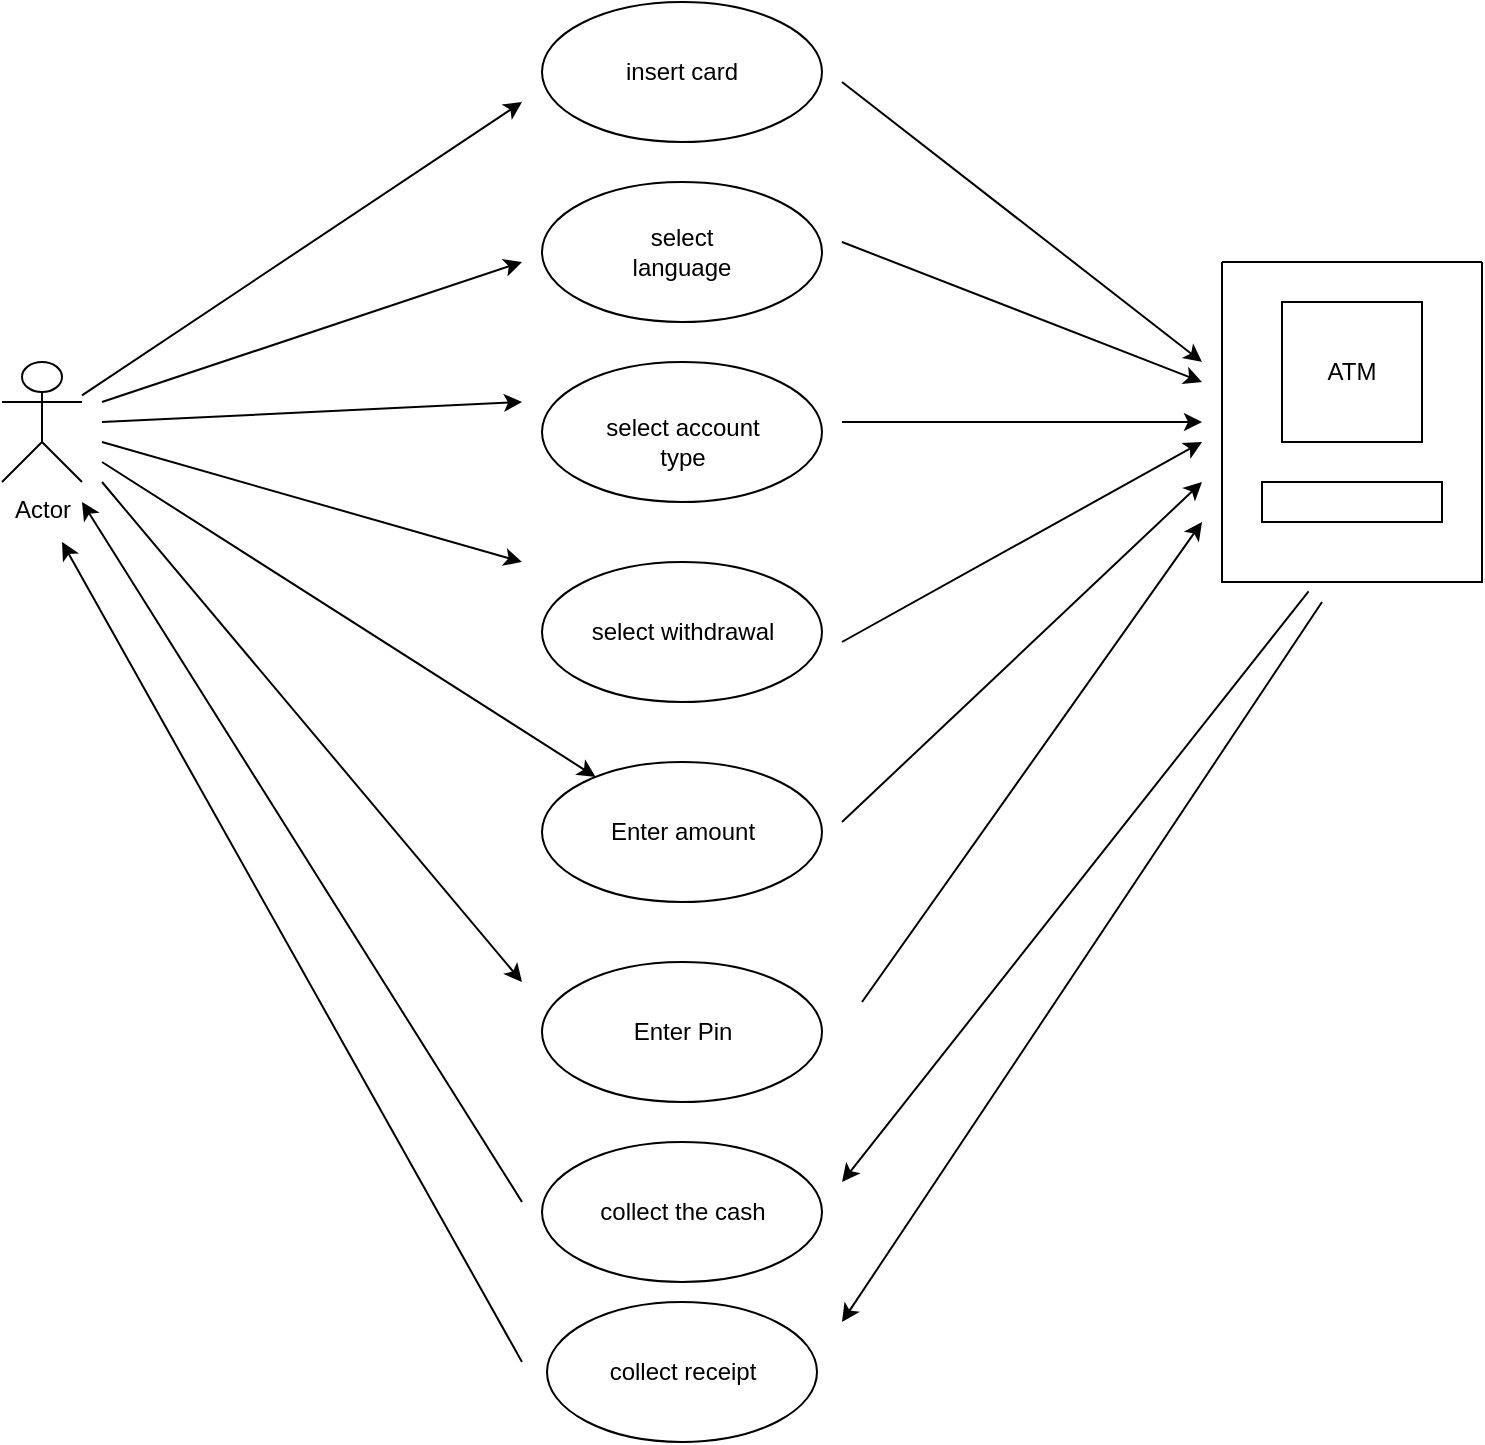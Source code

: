 <mxfile version="24.2.2" type="device" pages="2">
  <diagram name="Page-1" id="HPQxPIesRymuC1zh9wQU">
    <mxGraphModel dx="1034" dy="458" grid="1" gridSize="10" guides="1" tooltips="1" connect="1" arrows="1" fold="1" page="1" pageScale="1" pageWidth="1100" pageHeight="850" math="0" shadow="0">
      <root>
        <mxCell id="0" />
        <mxCell id="1" parent="0" />
        <mxCell id="j3zuKPXsbE2sig4dOneW-67" value="" style="ellipse;whiteSpace=wrap;html=1;" parent="1" vertex="1">
          <mxGeometry x="562.5" y="760" width="135" height="70" as="geometry" />
        </mxCell>
        <mxCell id="j3zuKPXsbE2sig4dOneW-35" value="" style="ellipse;whiteSpace=wrap;html=1;" parent="1" vertex="1">
          <mxGeometry x="560" y="110" width="140" height="70" as="geometry" />
        </mxCell>
        <mxCell id="j3zuKPXsbE2sig4dOneW-36" value="" style="ellipse;whiteSpace=wrap;html=1;" parent="1" vertex="1">
          <mxGeometry x="560" y="200" width="140" height="70" as="geometry" />
        </mxCell>
        <mxCell id="j3zuKPXsbE2sig4dOneW-37" value="" style="ellipse;whiteSpace=wrap;html=1;" parent="1" vertex="1">
          <mxGeometry x="560" y="290" width="140" height="70" as="geometry" />
        </mxCell>
        <mxCell id="j3zuKPXsbE2sig4dOneW-38" value="" style="ellipse;whiteSpace=wrap;html=1;" parent="1" vertex="1">
          <mxGeometry x="560" y="390" width="140" height="70" as="geometry" />
        </mxCell>
        <mxCell id="j3zuKPXsbE2sig4dOneW-39" value="" style="ellipse;whiteSpace=wrap;html=1;" parent="1" vertex="1">
          <mxGeometry x="560" y="490" width="140" height="70" as="geometry" />
        </mxCell>
        <mxCell id="j3zuKPXsbE2sig4dOneW-40" value="" style="ellipse;whiteSpace=wrap;html=1;" parent="1" vertex="1">
          <mxGeometry x="560" y="590" width="140" height="70" as="geometry" />
        </mxCell>
        <mxCell id="j3zuKPXsbE2sig4dOneW-1" value="Actor" style="shape=umlActor;verticalLabelPosition=bottom;verticalAlign=top;html=1;outlineConnect=0;" parent="1" vertex="1">
          <mxGeometry x="290" y="290" width="40" height="60" as="geometry" />
        </mxCell>
        <mxCell id="j3zuKPXsbE2sig4dOneW-3" value="" style="swimlane;startSize=0;" parent="1" vertex="1">
          <mxGeometry x="900" y="240" width="130" height="160" as="geometry" />
        </mxCell>
        <mxCell id="j3zuKPXsbE2sig4dOneW-4" value="" style="rounded=0;whiteSpace=wrap;html=1;" parent="j3zuKPXsbE2sig4dOneW-3" vertex="1">
          <mxGeometry x="20" y="110" width="90" height="20" as="geometry" />
        </mxCell>
        <mxCell id="j3zuKPXsbE2sig4dOneW-5" value="" style="whiteSpace=wrap;html=1;aspect=fixed;" parent="j3zuKPXsbE2sig4dOneW-3" vertex="1">
          <mxGeometry x="30" y="20" width="70" height="70" as="geometry" />
        </mxCell>
        <mxCell id="j3zuKPXsbE2sig4dOneW-6" value="ATM" style="text;html=1;align=center;verticalAlign=middle;whiteSpace=wrap;rounded=0;" parent="j3zuKPXsbE2sig4dOneW-3" vertex="1">
          <mxGeometry x="25" y="40" width="80" height="30" as="geometry" />
        </mxCell>
        <mxCell id="j3zuKPXsbE2sig4dOneW-8" value="insert card" style="text;html=1;align=center;verticalAlign=middle;whiteSpace=wrap;rounded=0;" parent="1" vertex="1">
          <mxGeometry x="600" y="135" width="60" height="20" as="geometry" />
        </mxCell>
        <mxCell id="j3zuKPXsbE2sig4dOneW-44" value="select language" style="text;html=1;align=center;verticalAlign=middle;whiteSpace=wrap;rounded=0;" parent="1" vertex="1">
          <mxGeometry x="600" y="220" width="60" height="30" as="geometry" />
        </mxCell>
        <mxCell id="j3zuKPXsbE2sig4dOneW-45" value="select account&lt;div&gt;type&lt;/div&gt;" style="text;html=1;align=center;verticalAlign=middle;resizable=0;points=[];autosize=1;strokeColor=none;fillColor=none;" parent="1" vertex="1">
          <mxGeometry x="580" y="310" width="100" height="40" as="geometry" />
        </mxCell>
        <mxCell id="j3zuKPXsbE2sig4dOneW-46" value="select withdrawal" style="text;html=1;align=center;verticalAlign=middle;resizable=0;points=[];autosize=1;strokeColor=none;fillColor=none;" parent="1" vertex="1">
          <mxGeometry x="575" y="410" width="110" height="30" as="geometry" />
        </mxCell>
        <mxCell id="j3zuKPXsbE2sig4dOneW-47" value="Enter amount" style="text;html=1;align=center;verticalAlign=middle;resizable=0;points=[];autosize=1;strokeColor=none;fillColor=none;" parent="1" vertex="1">
          <mxGeometry x="580" y="510" width="100" height="30" as="geometry" />
        </mxCell>
        <mxCell id="j3zuKPXsbE2sig4dOneW-48" value="Enter Pin" style="text;html=1;align=center;verticalAlign=middle;resizable=0;points=[];autosize=1;strokeColor=none;fillColor=none;" parent="1" vertex="1">
          <mxGeometry x="595" y="610" width="70" height="30" as="geometry" />
        </mxCell>
        <mxCell id="j3zuKPXsbE2sig4dOneW-49" value="" style="ellipse;whiteSpace=wrap;html=1;" parent="1" vertex="1">
          <mxGeometry x="560" y="680" width="140" height="70" as="geometry" />
        </mxCell>
        <mxCell id="j3zuKPXsbE2sig4dOneW-50" value="collect the cash" style="text;html=1;align=center;verticalAlign=middle;resizable=0;points=[];autosize=1;strokeColor=none;fillColor=none;" parent="1" vertex="1">
          <mxGeometry x="575" y="700" width="110" height="30" as="geometry" />
        </mxCell>
        <mxCell id="j3zuKPXsbE2sig4dOneW-52" value="" style="edgeStyle=none;orthogonalLoop=1;jettySize=auto;html=1;rounded=0;elbow=vertical;" parent="1" source="j3zuKPXsbE2sig4dOneW-1" edge="1">
          <mxGeometry width="100" relative="1" as="geometry">
            <mxPoint x="290" y="300" as="sourcePoint" />
            <mxPoint x="550" y="160" as="targetPoint" />
            <Array as="points" />
          </mxGeometry>
        </mxCell>
        <mxCell id="j3zuKPXsbE2sig4dOneW-54" value="" style="edgeStyle=none;orthogonalLoop=1;jettySize=auto;html=1;rounded=0;elbow=vertical;" parent="1" edge="1">
          <mxGeometry width="100" relative="1" as="geometry">
            <mxPoint x="340" y="310" as="sourcePoint" />
            <mxPoint x="550" y="240" as="targetPoint" />
            <Array as="points" />
          </mxGeometry>
        </mxCell>
        <mxCell id="j3zuKPXsbE2sig4dOneW-55" value="" style="edgeStyle=none;orthogonalLoop=1;jettySize=auto;html=1;rounded=0;elbow=vertical;" parent="1" edge="1">
          <mxGeometry width="100" relative="1" as="geometry">
            <mxPoint x="340" y="320" as="sourcePoint" />
            <mxPoint x="550" y="310" as="targetPoint" />
            <Array as="points" />
          </mxGeometry>
        </mxCell>
        <mxCell id="j3zuKPXsbE2sig4dOneW-56" value="" style="edgeStyle=none;orthogonalLoop=1;jettySize=auto;html=1;rounded=0;elbow=vertical;" parent="1" edge="1">
          <mxGeometry width="100" relative="1" as="geometry">
            <mxPoint x="340" y="330" as="sourcePoint" />
            <mxPoint x="550" y="390" as="targetPoint" />
            <Array as="points" />
          </mxGeometry>
        </mxCell>
        <mxCell id="j3zuKPXsbE2sig4dOneW-57" value="" style="endArrow=classic;html=1;rounded=0;elbow=vertical;" parent="1" target="j3zuKPXsbE2sig4dOneW-39" edge="1">
          <mxGeometry width="50" height="50" relative="1" as="geometry">
            <mxPoint x="340" y="340" as="sourcePoint" />
            <mxPoint x="550" y="490" as="targetPoint" />
          </mxGeometry>
        </mxCell>
        <mxCell id="j3zuKPXsbE2sig4dOneW-58" value="" style="edgeStyle=none;orthogonalLoop=1;jettySize=auto;html=1;rounded=0;elbow=vertical;" parent="1" edge="1">
          <mxGeometry width="100" relative="1" as="geometry">
            <mxPoint x="340" y="350" as="sourcePoint" />
            <mxPoint x="550" y="600" as="targetPoint" />
            <Array as="points" />
          </mxGeometry>
        </mxCell>
        <mxCell id="j3zuKPXsbE2sig4dOneW-59" value="" style="endArrow=classic;html=1;rounded=0;elbow=vertical;" parent="1" edge="1">
          <mxGeometry width="50" height="50" relative="1" as="geometry">
            <mxPoint x="710" y="150" as="sourcePoint" />
            <mxPoint x="890" y="290" as="targetPoint" />
          </mxGeometry>
        </mxCell>
        <mxCell id="j3zuKPXsbE2sig4dOneW-60" value="" style="edgeStyle=none;orthogonalLoop=1;jettySize=auto;html=1;rounded=0;elbow=vertical;" parent="1" edge="1">
          <mxGeometry width="100" relative="1" as="geometry">
            <mxPoint x="710" y="230" as="sourcePoint" />
            <mxPoint x="890" y="300" as="targetPoint" />
            <Array as="points" />
          </mxGeometry>
        </mxCell>
        <mxCell id="j3zuKPXsbE2sig4dOneW-61" value="" style="edgeStyle=none;orthogonalLoop=1;jettySize=auto;html=1;rounded=0;elbow=vertical;" parent="1" edge="1">
          <mxGeometry width="100" relative="1" as="geometry">
            <mxPoint x="710" y="320" as="sourcePoint" />
            <mxPoint x="890" y="320" as="targetPoint" />
            <Array as="points" />
          </mxGeometry>
        </mxCell>
        <mxCell id="j3zuKPXsbE2sig4dOneW-62" value="" style="edgeStyle=none;orthogonalLoop=1;jettySize=auto;html=1;rounded=0;elbow=vertical;" parent="1" edge="1">
          <mxGeometry width="100" relative="1" as="geometry">
            <mxPoint x="710" y="430" as="sourcePoint" />
            <mxPoint x="890" y="330" as="targetPoint" />
            <Array as="points" />
          </mxGeometry>
        </mxCell>
        <mxCell id="j3zuKPXsbE2sig4dOneW-63" value="" style="edgeStyle=none;orthogonalLoop=1;jettySize=auto;html=1;rounded=0;elbow=vertical;" parent="1" edge="1">
          <mxGeometry width="100" relative="1" as="geometry">
            <mxPoint x="710" y="520" as="sourcePoint" />
            <mxPoint x="890" y="350" as="targetPoint" />
            <Array as="points" />
          </mxGeometry>
        </mxCell>
        <mxCell id="j3zuKPXsbE2sig4dOneW-64" value="" style="edgeStyle=none;orthogonalLoop=1;jettySize=auto;html=1;rounded=0;elbow=vertical;" parent="1" edge="1">
          <mxGeometry width="100" relative="1" as="geometry">
            <mxPoint x="720" y="610" as="sourcePoint" />
            <mxPoint x="890" y="370" as="targetPoint" />
            <Array as="points" />
          </mxGeometry>
        </mxCell>
        <mxCell id="j3zuKPXsbE2sig4dOneW-65" value="" style="edgeStyle=none;orthogonalLoop=1;jettySize=auto;html=1;rounded=0;elbow=vertical;exitX=0.333;exitY=1.029;exitDx=0;exitDy=0;exitPerimeter=0;" parent="1" source="j3zuKPXsbE2sig4dOneW-3" edge="1">
          <mxGeometry width="100" relative="1" as="geometry">
            <mxPoint x="790" y="580" as="sourcePoint" />
            <mxPoint x="710" y="700" as="targetPoint" />
            <Array as="points" />
          </mxGeometry>
        </mxCell>
        <mxCell id="j3zuKPXsbE2sig4dOneW-66" value="" style="edgeStyle=none;orthogonalLoop=1;jettySize=auto;html=1;rounded=0;elbow=vertical;" parent="1" edge="1">
          <mxGeometry width="100" relative="1" as="geometry">
            <mxPoint x="550" y="710" as="sourcePoint" />
            <mxPoint x="330" y="360" as="targetPoint" />
            <Array as="points" />
          </mxGeometry>
        </mxCell>
        <mxCell id="j3zuKPXsbE2sig4dOneW-68" value="collect receipt" style="text;html=1;align=center;verticalAlign=middle;resizable=0;points=[];autosize=1;strokeColor=none;fillColor=none;" parent="1" vertex="1">
          <mxGeometry x="580" y="780" width="100" height="30" as="geometry" />
        </mxCell>
        <mxCell id="j3zuKPXsbE2sig4dOneW-69" value="" style="edgeStyle=none;orthogonalLoop=1;jettySize=auto;html=1;rounded=0;elbow=vertical;" parent="1" edge="1">
          <mxGeometry width="100" relative="1" as="geometry">
            <mxPoint x="950" y="410" as="sourcePoint" />
            <mxPoint x="710" y="770" as="targetPoint" />
            <Array as="points" />
          </mxGeometry>
        </mxCell>
        <mxCell id="j3zuKPXsbE2sig4dOneW-70" value="" style="edgeStyle=none;orthogonalLoop=1;jettySize=auto;html=1;rounded=0;elbow=vertical;" parent="1" edge="1">
          <mxGeometry width="100" relative="1" as="geometry">
            <mxPoint x="550" y="790" as="sourcePoint" />
            <mxPoint x="320" y="380" as="targetPoint" />
            <Array as="points" />
          </mxGeometry>
        </mxCell>
      </root>
    </mxGraphModel>
  </diagram>
  <diagram id="9ltkrNP3JiCV5Y3-gF9B" name="Page-2">
    <mxGraphModel dx="1246" dy="661" grid="1" gridSize="10" guides="1" tooltips="1" connect="1" arrows="1" fold="1" page="1" pageScale="1" pageWidth="1100" pageHeight="850" math="0" shadow="0">
      <root>
        <mxCell id="0" />
        <mxCell id="1" parent="0" />
        <mxCell id="z_X0r_UcDrxjalss_dkO-13" value="Restaurant" style="whiteSpace=wrap;html=1;aspect=fixed;" vertex="1" parent="1">
          <mxGeometry x="720" y="390" width="80" height="80" as="geometry" />
        </mxCell>
        <mxCell id="NBURtu0gtJk6Xqq7PXZP-7" value="" style="whiteSpace=wrap;html=1;aspect=fixed;" vertex="1" parent="1">
          <mxGeometry x="485" y="390" width="80" height="80" as="geometry" />
        </mxCell>
        <mxCell id="NBURtu0gtJk6Xqq7PXZP-3" value="" style="whiteSpace=wrap;html=1;aspect=fixed;" vertex="1" parent="1">
          <mxGeometry x="270" y="390" width="80" height="80" as="geometry" />
        </mxCell>
        <mxCell id="T2fHyv0IfCqDmTKbyvzC-1" value="" style="rounded=0;whiteSpace=wrap;html=1;" parent="1" vertex="1">
          <mxGeometry x="70" y="520" width="10" height="600" as="geometry" />
        </mxCell>
        <mxCell id="T2fHyv0IfCqDmTKbyvzC-2" value="" style="rounded=0;whiteSpace=wrap;html=1;" parent="1" vertex="1">
          <mxGeometry x="310" y="520" width="10" height="600" as="geometry" />
        </mxCell>
        <mxCell id="T2fHyv0IfCqDmTKbyvzC-3" value="" style="endArrow=classic;html=1;rounded=0;elbow=vertical;entryX=-0.4;entryY=0.065;entryDx=0;entryDy=0;entryPerimeter=0;" parent="1" target="T2fHyv0IfCqDmTKbyvzC-2" edge="1">
          <mxGeometry width="50" height="50" relative="1" as="geometry">
            <mxPoint x="80" y="560" as="sourcePoint" />
            <mxPoint x="220" y="660" as="targetPoint" />
          </mxGeometry>
        </mxCell>
        <mxCell id="T2fHyv0IfCqDmTKbyvzC-4" value="" style="endArrow=classic;html=1;rounded=0;elbow=vertical;entryX=-0.4;entryY=0.167;entryDx=0;entryDy=0;entryPerimeter=0;exitX=0.867;exitY=0.167;exitDx=0;exitDy=0;exitPerimeter=0;" parent="1" source="T2fHyv0IfCqDmTKbyvzC-1" target="T2fHyv0IfCqDmTKbyvzC-2" edge="1">
          <mxGeometry width="50" height="50" relative="1" as="geometry">
            <mxPoint x="90" y="620" as="sourcePoint" />
            <mxPoint x="220" y="660" as="targetPoint" />
          </mxGeometry>
        </mxCell>
        <mxCell id="T2fHyv0IfCqDmTKbyvzC-5" value="" style="endArrow=classic;html=1;rounded=0;elbow=vertical;exitX=1;exitY=0.065;exitDx=0;exitDy=0;exitPerimeter=0;" parent="1" source="T2fHyv0IfCqDmTKbyvzC-2" edge="1">
          <mxGeometry width="50" height="50" relative="1" as="geometry">
            <mxPoint x="170" y="700" as="sourcePoint" />
            <mxPoint x="520" y="560" as="targetPoint" />
          </mxGeometry>
        </mxCell>
        <mxCell id="T2fHyv0IfCqDmTKbyvzC-6" value="" style="endArrow=classic;html=1;rounded=0;elbow=vertical;" parent="1" edge="1">
          <mxGeometry width="50" height="50" relative="1" as="geometry">
            <mxPoint x="520" y="600" as="sourcePoint" />
            <mxPoint x="320" y="600" as="targetPoint" />
          </mxGeometry>
        </mxCell>
        <mxCell id="T2fHyv0IfCqDmTKbyvzC-7" value="" style="endArrow=classic;html=1;rounded=0;elbow=vertical;exitX=0;exitY=0.233;exitDx=0;exitDy=0;exitPerimeter=0;entryX=1;entryY=0.233;entryDx=0;entryDy=0;entryPerimeter=0;" parent="1" source="NBURtu0gtJk6Xqq7PXZP-4" target="T2fHyv0IfCqDmTKbyvzC-2" edge="1">
          <mxGeometry width="50" height="50" relative="1" as="geometry">
            <mxPoint x="270" y="780" as="sourcePoint" />
            <mxPoint x="320" y="730" as="targetPoint" />
          </mxGeometry>
        </mxCell>
        <mxCell id="T2fHyv0IfCqDmTKbyvzC-8" value="" style="endArrow=classic;html=1;rounded=0;elbow=vertical;entryX=0;entryY=0.3;entryDx=0;entryDy=0;entryPerimeter=0;" parent="1" target="T2fHyv0IfCqDmTKbyvzC-2" edge="1">
          <mxGeometry width="50" height="50" relative="1" as="geometry">
            <mxPoint x="81" y="700" as="sourcePoint" />
            <mxPoint x="250" y="660" as="targetPoint" />
          </mxGeometry>
        </mxCell>
        <mxCell id="NBURtu0gtJk6Xqq7PXZP-2" value="Actor" style="shape=umlActor;verticalLabelPosition=bottom;verticalAlign=top;html=1;outlineConnect=0;" vertex="1" parent="1">
          <mxGeometry x="60" y="400" width="30" height="60" as="geometry" />
        </mxCell>
        <mxCell id="NBURtu0gtJk6Xqq7PXZP-4" value="" style="rounded=0;whiteSpace=wrap;html=1;" vertex="1" parent="1">
          <mxGeometry x="520" y="520" width="10" height="600" as="geometry" />
        </mxCell>
        <mxCell id="NBURtu0gtJk6Xqq7PXZP-5" value="zomato app" style="text;html=1;align=center;verticalAlign=middle;resizable=0;points=[];autosize=1;strokeColor=none;fillColor=none;" vertex="1" parent="1">
          <mxGeometry x="265" y="415" width="90" height="30" as="geometry" />
        </mxCell>
        <mxCell id="NBURtu0gtJk6Xqq7PXZP-8" value="Server" style="text;html=1;align=center;verticalAlign=middle;resizable=0;points=[];autosize=1;strokeColor=none;fillColor=none;" vertex="1" parent="1">
          <mxGeometry x="495" y="415" width="60" height="30" as="geometry" />
        </mxCell>
        <mxCell id="NBURtu0gtJk6Xqq7PXZP-9" value="Customer" style="text;html=1;align=center;verticalAlign=middle;resizable=0;points=[];autosize=1;strokeColor=none;fillColor=none;" vertex="1" parent="1">
          <mxGeometry x="35" y="370" width="80" height="30" as="geometry" />
        </mxCell>
        <mxCell id="NBURtu0gtJk6Xqq7PXZP-10" value="Open App/Register" style="text;html=1;align=center;verticalAlign=middle;resizable=0;points=[];autosize=1;strokeColor=none;fillColor=none;" vertex="1" parent="1">
          <mxGeometry x="120" y="528" width="120" height="30" as="geometry" />
        </mxCell>
        <mxCell id="NBURtu0gtJk6Xqq7PXZP-12" value="connects to the server" style="text;html=1;align=center;verticalAlign=middle;resizable=0;points=[];autosize=1;strokeColor=none;fillColor=none;" vertex="1" parent="1">
          <mxGeometry x="350" y="528" width="140" height="30" as="geometry" />
        </mxCell>
        <mxCell id="NBURtu0gtJk6Xqq7PXZP-13" value="Displays the Restaurants &amp;amp; Foods" style="text;html=1;align=center;verticalAlign=middle;resizable=0;points=[];autosize=1;strokeColor=none;fillColor=none;" vertex="1" parent="1">
          <mxGeometry x="320" y="578" width="200" height="30" as="geometry" />
        </mxCell>
        <mxCell id="NBURtu0gtJk6Xqq7PXZP-15" value="Select restaurant of choice" style="text;html=1;align=center;verticalAlign=middle;resizable=0;points=[];autosize=1;strokeColor=none;fillColor=none;" vertex="1" parent="1">
          <mxGeometry x="110" y="600" width="170" height="30" as="geometry" />
        </mxCell>
        <mxCell id="NBURtu0gtJk6Xqq7PXZP-16" value="Displays the menu" style="text;html=1;align=center;verticalAlign=middle;resizable=0;points=[];autosize=1;strokeColor=none;fillColor=none;" vertex="1" parent="1">
          <mxGeometry x="360" y="630" width="120" height="30" as="geometry" />
        </mxCell>
        <mxCell id="NBURtu0gtJk6Xqq7PXZP-17" value="Select what u want to eat" style="text;html=1;align=center;verticalAlign=middle;resizable=0;points=[];autosize=1;strokeColor=none;fillColor=none;" vertex="1" parent="1">
          <mxGeometry x="120" y="670" width="160" height="30" as="geometry" />
        </mxCell>
        <mxCell id="NBURtu0gtJk6Xqq7PXZP-18" value="" style="endArrow=classic;html=1;rounded=0;exitX=1;exitY=0.434;exitDx=0;exitDy=0;exitPerimeter=0;entryX=-0.4;entryY=0.432;entryDx=0;entryDy=0;entryPerimeter=0;" edge="1" parent="1" source="T2fHyv0IfCqDmTKbyvzC-1" target="T2fHyv0IfCqDmTKbyvzC-2">
          <mxGeometry width="50" height="50" relative="1" as="geometry">
            <mxPoint x="140" y="830" as="sourcePoint" />
            <mxPoint x="190" y="780" as="targetPoint" />
          </mxGeometry>
        </mxCell>
        <mxCell id="NBURtu0gtJk6Xqq7PXZP-19" value="" style="endArrow=classic;html=1;rounded=0;entryX=1.067;entryY=0.347;entryDx=0;entryDy=0;entryPerimeter=0;exitX=-0.2;exitY=0.348;exitDx=0;exitDy=0;exitPerimeter=0;" edge="1" parent="1" source="NBURtu0gtJk6Xqq7PXZP-4" target="T2fHyv0IfCqDmTKbyvzC-2">
          <mxGeometry width="50" height="50" relative="1" as="geometry">
            <mxPoint x="510" y="730" as="sourcePoint" />
            <mxPoint x="500" y="710" as="targetPoint" />
          </mxGeometry>
        </mxCell>
        <mxCell id="NBURtu0gtJk6Xqq7PXZP-20" value="Adds it to the cart" style="text;html=1;align=center;verticalAlign=middle;resizable=0;points=[];autosize=1;strokeColor=none;fillColor=none;" vertex="1" parent="1">
          <mxGeometry x="350" y="708" width="120" height="30" as="geometry" />
        </mxCell>
        <mxCell id="NBURtu0gtJk6Xqq7PXZP-22" value="Place order" style="text;html=1;align=center;verticalAlign=middle;resizable=0;points=[];autosize=1;strokeColor=none;fillColor=none;" vertex="1" parent="1">
          <mxGeometry x="150" y="748" width="80" height="30" as="geometry" />
        </mxCell>
        <mxCell id="NBURtu0gtJk6Xqq7PXZP-23" value="" style="endArrow=classic;html=1;rounded=0;entryX=1.2;entryY=0.467;entryDx=0;entryDy=0;entryPerimeter=0;" edge="1" parent="1" target="T2fHyv0IfCqDmTKbyvzC-2">
          <mxGeometry width="50" height="50" relative="1" as="geometry">
            <mxPoint x="530" y="800" as="sourcePoint" />
            <mxPoint x="510" y="730" as="targetPoint" />
          </mxGeometry>
        </mxCell>
        <mxCell id="NBURtu0gtJk6Xqq7PXZP-25" value="sends the bill" style="text;html=1;align=center;verticalAlign=middle;resizable=0;points=[];autosize=1;strokeColor=none;fillColor=none;" vertex="1" parent="1">
          <mxGeometry x="365" y="770" width="90" height="30" as="geometry" />
        </mxCell>
        <mxCell id="NBURtu0gtJk6Xqq7PXZP-26" value="" style="endArrow=classic;html=1;rounded=0;exitX=1.133;exitY=0.533;exitDx=0;exitDy=0;exitPerimeter=0;entryX=-0.133;entryY=0.534;entryDx=0;entryDy=0;entryPerimeter=0;" edge="1" parent="1" source="T2fHyv0IfCqDmTKbyvzC-1" target="T2fHyv0IfCqDmTKbyvzC-2">
          <mxGeometry width="50" height="50" relative="1" as="geometry">
            <mxPoint x="100" y="860" as="sourcePoint" />
            <mxPoint x="150" y="810" as="targetPoint" />
          </mxGeometry>
        </mxCell>
        <mxCell id="z_X0r_UcDrxjalss_dkO-1" value="Pay the amount" style="text;html=1;align=center;verticalAlign=middle;resizable=0;points=[];autosize=1;strokeColor=none;fillColor=none;" vertex="1" parent="1">
          <mxGeometry x="145" y="818" width="110" height="30" as="geometry" />
        </mxCell>
        <mxCell id="z_X0r_UcDrxjalss_dkO-2" value="" style="endArrow=classic;html=1;rounded=0;entryX=-0.133;entryY=0.633;entryDx=0;entryDy=0;entryPerimeter=0;" edge="1" parent="1" target="NBURtu0gtJk6Xqq7PXZP-4">
          <mxGeometry width="50" height="50" relative="1" as="geometry">
            <mxPoint x="325" y="900" as="sourcePoint" />
            <mxPoint x="520" y="720" as="targetPoint" />
          </mxGeometry>
        </mxCell>
        <mxCell id="z_X0r_UcDrxjalss_dkO-3" value="Assigns a delivery partner &lt;br&gt;to collect food" style="text;html=1;align=center;verticalAlign=middle;resizable=0;points=[];autosize=1;strokeColor=none;fillColor=none;" vertex="1" parent="1">
          <mxGeometry x="340" y="860" width="160" height="40" as="geometry" />
        </mxCell>
        <mxCell id="z_X0r_UcDrxjalss_dkO-4" value="" style="endArrow=classic;html=1;rounded=0;exitX=-0.133;exitY=0.788;exitDx=0;exitDy=0;exitPerimeter=0;entryX=1.4;entryY=0.716;entryDx=0;entryDy=0;entryPerimeter=0;" edge="1" parent="1" source="NBURtu0gtJk6Xqq7PXZP-4">
          <mxGeometry width="50" height="50" relative="1" as="geometry">
            <mxPoint x="516.67" y="990.0" as="sourcePoint" />
            <mxPoint x="323.34" y="991.2" as="targetPoint" />
          </mxGeometry>
        </mxCell>
        <mxCell id="z_X0r_UcDrxjalss_dkO-5" value="Food Delivered&lt;div&gt;&lt;br&gt;&lt;/div&gt;" style="text;html=1;align=center;verticalAlign=middle;resizable=0;points=[];autosize=1;strokeColor=none;fillColor=none;" vertex="1" parent="1">
          <mxGeometry x="370" y="963" width="100" height="40" as="geometry" />
        </mxCell>
        <mxCell id="z_X0r_UcDrxjalss_dkO-6" value="" style="endArrow=classic;html=1;rounded=0;exitX=0.067;exitY=0.801;exitDx=0;exitDy=0;exitPerimeter=0;entryX=1.133;entryY=0.8;entryDx=0;entryDy=0;entryPerimeter=0;" edge="1" parent="1" source="T2fHyv0IfCqDmTKbyvzC-2" target="T2fHyv0IfCqDmTKbyvzC-1">
          <mxGeometry width="50" height="50" relative="1" as="geometry">
            <mxPoint x="80" y="1000" as="sourcePoint" />
            <mxPoint x="100" y="1010" as="targetPoint" />
          </mxGeometry>
        </mxCell>
        <mxCell id="z_X0r_UcDrxjalss_dkO-7" value="Food Received" style="text;html=1;align=center;verticalAlign=middle;resizable=0;points=[];autosize=1;strokeColor=none;fillColor=none;" vertex="1" parent="1">
          <mxGeometry x="120" y="968" width="100" height="30" as="geometry" />
        </mxCell>
        <mxCell id="z_X0r_UcDrxjalss_dkO-8" value="" style="rounded=0;whiteSpace=wrap;html=1;" vertex="1" parent="1">
          <mxGeometry x="750" y="520" width="10" height="600" as="geometry" />
        </mxCell>
        <mxCell id="z_X0r_UcDrxjalss_dkO-9" value="" style="endArrow=classic;html=1;rounded=0;exitX=1.267;exitY=0.416;exitDx=0;exitDy=0;exitPerimeter=0;" edge="1" parent="1" source="NBURtu0gtJk6Xqq7PXZP-4">
          <mxGeometry width="50" height="50" relative="1" as="geometry">
            <mxPoint x="580" y="770" as="sourcePoint" />
            <mxPoint x="750" y="770" as="targetPoint" />
          </mxGeometry>
        </mxCell>
        <mxCell id="z_X0r_UcDrxjalss_dkO-10" value="Restaurant is notified&lt;div&gt;&lt;br&gt;&lt;/div&gt;" style="text;html=1;align=center;verticalAlign=middle;resizable=0;points=[];autosize=1;strokeColor=none;fillColor=none;" vertex="1" parent="1">
          <mxGeometry x="565" y="743" width="140" height="40" as="geometry" />
        </mxCell>
        <mxCell id="z_X0r_UcDrxjalss_dkO-11" value="" style="endArrow=classic;html=1;rounded=0;exitX=0;exitY=0.5;exitDx=0;exitDy=0;entryX=1;entryY=0.5;entryDx=0;entryDy=0;" edge="1" parent="1" source="z_X0r_UcDrxjalss_dkO-8" target="NBURtu0gtJk6Xqq7PXZP-4">
          <mxGeometry width="50" height="50" relative="1" as="geometry">
            <mxPoint x="630" y="833" as="sourcePoint" />
            <mxPoint x="680" y="783" as="targetPoint" />
          </mxGeometry>
        </mxCell>
        <mxCell id="z_X0r_UcDrxjalss_dkO-12" value="Notifies zomato when order is ready" style="text;html=1;align=center;verticalAlign=middle;resizable=0;points=[];autosize=1;strokeColor=none;fillColor=none;" vertex="1" parent="1">
          <mxGeometry x="540" y="788" width="210" height="30" as="geometry" />
        </mxCell>
        <mxCell id="z_X0r_UcDrxjalss_dkO-14" value="" style="endArrow=classic;html=1;rounded=0;exitX=0.267;exitY=0.703;exitDx=0;exitDy=0;exitPerimeter=0;entryX=1.133;entryY=0.701;entryDx=0;entryDy=0;entryPerimeter=0;" edge="1" parent="1" source="z_X0r_UcDrxjalss_dkO-8" target="NBURtu0gtJk6Xqq7PXZP-4">
          <mxGeometry width="50" height="50" relative="1" as="geometry">
            <mxPoint x="600" y="950" as="sourcePoint" />
            <mxPoint x="650" y="900" as="targetPoint" />
          </mxGeometry>
        </mxCell>
        <mxCell id="z_X0r_UcDrxjalss_dkO-15" value="order sent through delivery partner&lt;div&gt;&lt;br&gt;&lt;/div&gt;" style="text;html=1;align=center;verticalAlign=middle;resizable=0;points=[];autosize=1;strokeColor=none;fillColor=none;" vertex="1" parent="1">
          <mxGeometry x="540" y="910" width="210" height="40" as="geometry" />
        </mxCell>
      </root>
    </mxGraphModel>
  </diagram>
</mxfile>
